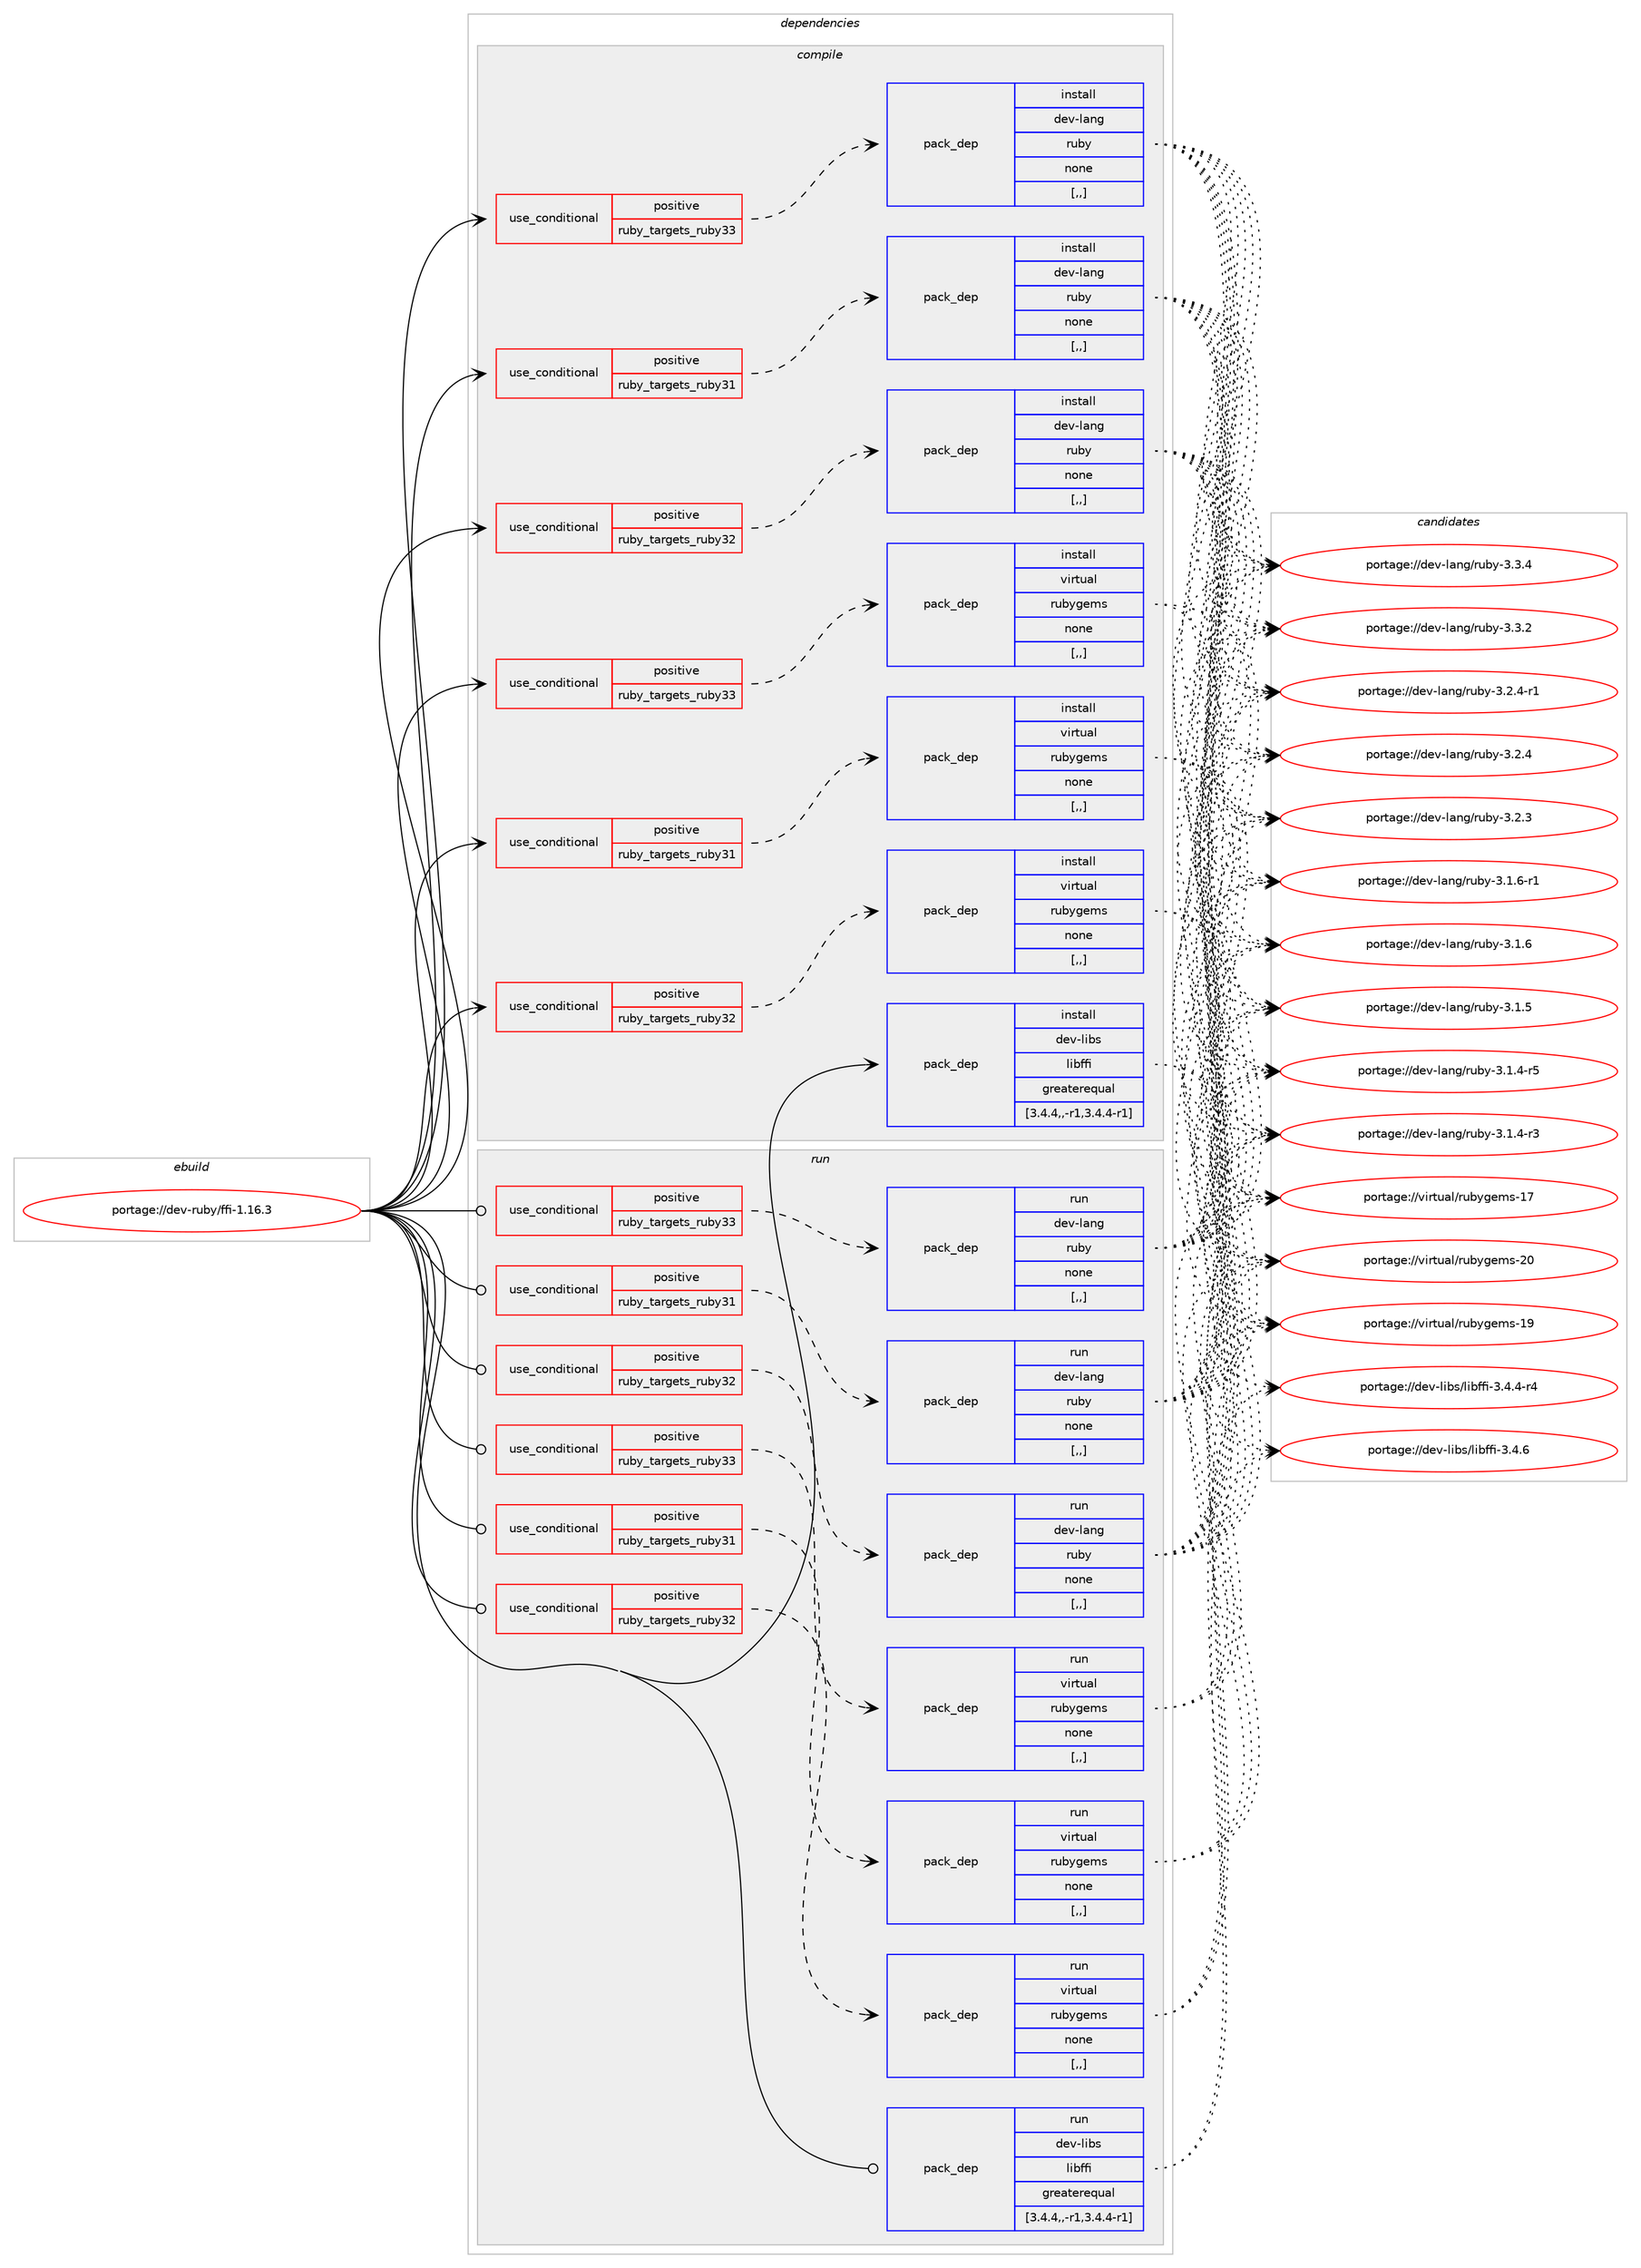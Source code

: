 digraph prolog {

# *************
# Graph options
# *************

newrank=true;
concentrate=true;
compound=true;
graph [rankdir=LR,fontname=Helvetica,fontsize=10,ranksep=1.5];#, ranksep=2.5, nodesep=0.2];
edge  [arrowhead=vee];
node  [fontname=Helvetica,fontsize=10];

# **********
# The ebuild
# **********

subgraph cluster_leftcol {
color=gray;
label=<<i>ebuild</i>>;
id [label="portage://dev-ruby/ffi-1.16.3", color=red, width=4, href="../dev-ruby/ffi-1.16.3.svg"];
}

# ****************
# The dependencies
# ****************

subgraph cluster_midcol {
color=gray;
label=<<i>dependencies</i>>;
subgraph cluster_compile {
fillcolor="#eeeeee";
style=filled;
label=<<i>compile</i>>;
subgraph cond47801 {
dependency183773 [label=<<TABLE BORDER="0" CELLBORDER="1" CELLSPACING="0" CELLPADDING="4"><TR><TD ROWSPAN="3" CELLPADDING="10">use_conditional</TD></TR><TR><TD>positive</TD></TR><TR><TD>ruby_targets_ruby31</TD></TR></TABLE>>, shape=none, color=red];
subgraph pack134640 {
dependency183774 [label=<<TABLE BORDER="0" CELLBORDER="1" CELLSPACING="0" CELLPADDING="4" WIDTH="220"><TR><TD ROWSPAN="6" CELLPADDING="30">pack_dep</TD></TR><TR><TD WIDTH="110">install</TD></TR><TR><TD>dev-lang</TD></TR><TR><TD>ruby</TD></TR><TR><TD>none</TD></TR><TR><TD>[,,]</TD></TR></TABLE>>, shape=none, color=blue];
}
dependency183773:e -> dependency183774:w [weight=20,style="dashed",arrowhead="vee"];
}
id:e -> dependency183773:w [weight=20,style="solid",arrowhead="vee"];
subgraph cond47802 {
dependency183775 [label=<<TABLE BORDER="0" CELLBORDER="1" CELLSPACING="0" CELLPADDING="4"><TR><TD ROWSPAN="3" CELLPADDING="10">use_conditional</TD></TR><TR><TD>positive</TD></TR><TR><TD>ruby_targets_ruby31</TD></TR></TABLE>>, shape=none, color=red];
subgraph pack134641 {
dependency183776 [label=<<TABLE BORDER="0" CELLBORDER="1" CELLSPACING="0" CELLPADDING="4" WIDTH="220"><TR><TD ROWSPAN="6" CELLPADDING="30">pack_dep</TD></TR><TR><TD WIDTH="110">install</TD></TR><TR><TD>virtual</TD></TR><TR><TD>rubygems</TD></TR><TR><TD>none</TD></TR><TR><TD>[,,]</TD></TR></TABLE>>, shape=none, color=blue];
}
dependency183775:e -> dependency183776:w [weight=20,style="dashed",arrowhead="vee"];
}
id:e -> dependency183775:w [weight=20,style="solid",arrowhead="vee"];
subgraph cond47803 {
dependency183777 [label=<<TABLE BORDER="0" CELLBORDER="1" CELLSPACING="0" CELLPADDING="4"><TR><TD ROWSPAN="3" CELLPADDING="10">use_conditional</TD></TR><TR><TD>positive</TD></TR><TR><TD>ruby_targets_ruby32</TD></TR></TABLE>>, shape=none, color=red];
subgraph pack134642 {
dependency183778 [label=<<TABLE BORDER="0" CELLBORDER="1" CELLSPACING="0" CELLPADDING="4" WIDTH="220"><TR><TD ROWSPAN="6" CELLPADDING="30">pack_dep</TD></TR><TR><TD WIDTH="110">install</TD></TR><TR><TD>dev-lang</TD></TR><TR><TD>ruby</TD></TR><TR><TD>none</TD></TR><TR><TD>[,,]</TD></TR></TABLE>>, shape=none, color=blue];
}
dependency183777:e -> dependency183778:w [weight=20,style="dashed",arrowhead="vee"];
}
id:e -> dependency183777:w [weight=20,style="solid",arrowhead="vee"];
subgraph cond47804 {
dependency183779 [label=<<TABLE BORDER="0" CELLBORDER="1" CELLSPACING="0" CELLPADDING="4"><TR><TD ROWSPAN="3" CELLPADDING="10">use_conditional</TD></TR><TR><TD>positive</TD></TR><TR><TD>ruby_targets_ruby32</TD></TR></TABLE>>, shape=none, color=red];
subgraph pack134643 {
dependency183780 [label=<<TABLE BORDER="0" CELLBORDER="1" CELLSPACING="0" CELLPADDING="4" WIDTH="220"><TR><TD ROWSPAN="6" CELLPADDING="30">pack_dep</TD></TR><TR><TD WIDTH="110">install</TD></TR><TR><TD>virtual</TD></TR><TR><TD>rubygems</TD></TR><TR><TD>none</TD></TR><TR><TD>[,,]</TD></TR></TABLE>>, shape=none, color=blue];
}
dependency183779:e -> dependency183780:w [weight=20,style="dashed",arrowhead="vee"];
}
id:e -> dependency183779:w [weight=20,style="solid",arrowhead="vee"];
subgraph cond47805 {
dependency183781 [label=<<TABLE BORDER="0" CELLBORDER="1" CELLSPACING="0" CELLPADDING="4"><TR><TD ROWSPAN="3" CELLPADDING="10">use_conditional</TD></TR><TR><TD>positive</TD></TR><TR><TD>ruby_targets_ruby33</TD></TR></TABLE>>, shape=none, color=red];
subgraph pack134644 {
dependency183782 [label=<<TABLE BORDER="0" CELLBORDER="1" CELLSPACING="0" CELLPADDING="4" WIDTH="220"><TR><TD ROWSPAN="6" CELLPADDING="30">pack_dep</TD></TR><TR><TD WIDTH="110">install</TD></TR><TR><TD>dev-lang</TD></TR><TR><TD>ruby</TD></TR><TR><TD>none</TD></TR><TR><TD>[,,]</TD></TR></TABLE>>, shape=none, color=blue];
}
dependency183781:e -> dependency183782:w [weight=20,style="dashed",arrowhead="vee"];
}
id:e -> dependency183781:w [weight=20,style="solid",arrowhead="vee"];
subgraph cond47806 {
dependency183783 [label=<<TABLE BORDER="0" CELLBORDER="1" CELLSPACING="0" CELLPADDING="4"><TR><TD ROWSPAN="3" CELLPADDING="10">use_conditional</TD></TR><TR><TD>positive</TD></TR><TR><TD>ruby_targets_ruby33</TD></TR></TABLE>>, shape=none, color=red];
subgraph pack134645 {
dependency183784 [label=<<TABLE BORDER="0" CELLBORDER="1" CELLSPACING="0" CELLPADDING="4" WIDTH="220"><TR><TD ROWSPAN="6" CELLPADDING="30">pack_dep</TD></TR><TR><TD WIDTH="110">install</TD></TR><TR><TD>virtual</TD></TR><TR><TD>rubygems</TD></TR><TR><TD>none</TD></TR><TR><TD>[,,]</TD></TR></TABLE>>, shape=none, color=blue];
}
dependency183783:e -> dependency183784:w [weight=20,style="dashed",arrowhead="vee"];
}
id:e -> dependency183783:w [weight=20,style="solid",arrowhead="vee"];
subgraph pack134646 {
dependency183785 [label=<<TABLE BORDER="0" CELLBORDER="1" CELLSPACING="0" CELLPADDING="4" WIDTH="220"><TR><TD ROWSPAN="6" CELLPADDING="30">pack_dep</TD></TR><TR><TD WIDTH="110">install</TD></TR><TR><TD>dev-libs</TD></TR><TR><TD>libffi</TD></TR><TR><TD>greaterequal</TD></TR><TR><TD>[3.4.4,,-r1,3.4.4-r1]</TD></TR></TABLE>>, shape=none, color=blue];
}
id:e -> dependency183785:w [weight=20,style="solid",arrowhead="vee"];
}
subgraph cluster_compileandrun {
fillcolor="#eeeeee";
style=filled;
label=<<i>compile and run</i>>;
}
subgraph cluster_run {
fillcolor="#eeeeee";
style=filled;
label=<<i>run</i>>;
subgraph cond47807 {
dependency183786 [label=<<TABLE BORDER="0" CELLBORDER="1" CELLSPACING="0" CELLPADDING="4"><TR><TD ROWSPAN="3" CELLPADDING="10">use_conditional</TD></TR><TR><TD>positive</TD></TR><TR><TD>ruby_targets_ruby31</TD></TR></TABLE>>, shape=none, color=red];
subgraph pack134647 {
dependency183787 [label=<<TABLE BORDER="0" CELLBORDER="1" CELLSPACING="0" CELLPADDING="4" WIDTH="220"><TR><TD ROWSPAN="6" CELLPADDING="30">pack_dep</TD></TR><TR><TD WIDTH="110">run</TD></TR><TR><TD>dev-lang</TD></TR><TR><TD>ruby</TD></TR><TR><TD>none</TD></TR><TR><TD>[,,]</TD></TR></TABLE>>, shape=none, color=blue];
}
dependency183786:e -> dependency183787:w [weight=20,style="dashed",arrowhead="vee"];
}
id:e -> dependency183786:w [weight=20,style="solid",arrowhead="odot"];
subgraph cond47808 {
dependency183788 [label=<<TABLE BORDER="0" CELLBORDER="1" CELLSPACING="0" CELLPADDING="4"><TR><TD ROWSPAN="3" CELLPADDING="10">use_conditional</TD></TR><TR><TD>positive</TD></TR><TR><TD>ruby_targets_ruby31</TD></TR></TABLE>>, shape=none, color=red];
subgraph pack134648 {
dependency183789 [label=<<TABLE BORDER="0" CELLBORDER="1" CELLSPACING="0" CELLPADDING="4" WIDTH="220"><TR><TD ROWSPAN="6" CELLPADDING="30">pack_dep</TD></TR><TR><TD WIDTH="110">run</TD></TR><TR><TD>virtual</TD></TR><TR><TD>rubygems</TD></TR><TR><TD>none</TD></TR><TR><TD>[,,]</TD></TR></TABLE>>, shape=none, color=blue];
}
dependency183788:e -> dependency183789:w [weight=20,style="dashed",arrowhead="vee"];
}
id:e -> dependency183788:w [weight=20,style="solid",arrowhead="odot"];
subgraph cond47809 {
dependency183790 [label=<<TABLE BORDER="0" CELLBORDER="1" CELLSPACING="0" CELLPADDING="4"><TR><TD ROWSPAN="3" CELLPADDING="10">use_conditional</TD></TR><TR><TD>positive</TD></TR><TR><TD>ruby_targets_ruby32</TD></TR></TABLE>>, shape=none, color=red];
subgraph pack134649 {
dependency183791 [label=<<TABLE BORDER="0" CELLBORDER="1" CELLSPACING="0" CELLPADDING="4" WIDTH="220"><TR><TD ROWSPAN="6" CELLPADDING="30">pack_dep</TD></TR><TR><TD WIDTH="110">run</TD></TR><TR><TD>dev-lang</TD></TR><TR><TD>ruby</TD></TR><TR><TD>none</TD></TR><TR><TD>[,,]</TD></TR></TABLE>>, shape=none, color=blue];
}
dependency183790:e -> dependency183791:w [weight=20,style="dashed",arrowhead="vee"];
}
id:e -> dependency183790:w [weight=20,style="solid",arrowhead="odot"];
subgraph cond47810 {
dependency183792 [label=<<TABLE BORDER="0" CELLBORDER="1" CELLSPACING="0" CELLPADDING="4"><TR><TD ROWSPAN="3" CELLPADDING="10">use_conditional</TD></TR><TR><TD>positive</TD></TR><TR><TD>ruby_targets_ruby32</TD></TR></TABLE>>, shape=none, color=red];
subgraph pack134650 {
dependency183793 [label=<<TABLE BORDER="0" CELLBORDER="1" CELLSPACING="0" CELLPADDING="4" WIDTH="220"><TR><TD ROWSPAN="6" CELLPADDING="30">pack_dep</TD></TR><TR><TD WIDTH="110">run</TD></TR><TR><TD>virtual</TD></TR><TR><TD>rubygems</TD></TR><TR><TD>none</TD></TR><TR><TD>[,,]</TD></TR></TABLE>>, shape=none, color=blue];
}
dependency183792:e -> dependency183793:w [weight=20,style="dashed",arrowhead="vee"];
}
id:e -> dependency183792:w [weight=20,style="solid",arrowhead="odot"];
subgraph cond47811 {
dependency183794 [label=<<TABLE BORDER="0" CELLBORDER="1" CELLSPACING="0" CELLPADDING="4"><TR><TD ROWSPAN="3" CELLPADDING="10">use_conditional</TD></TR><TR><TD>positive</TD></TR><TR><TD>ruby_targets_ruby33</TD></TR></TABLE>>, shape=none, color=red];
subgraph pack134651 {
dependency183795 [label=<<TABLE BORDER="0" CELLBORDER="1" CELLSPACING="0" CELLPADDING="4" WIDTH="220"><TR><TD ROWSPAN="6" CELLPADDING="30">pack_dep</TD></TR><TR><TD WIDTH="110">run</TD></TR><TR><TD>dev-lang</TD></TR><TR><TD>ruby</TD></TR><TR><TD>none</TD></TR><TR><TD>[,,]</TD></TR></TABLE>>, shape=none, color=blue];
}
dependency183794:e -> dependency183795:w [weight=20,style="dashed",arrowhead="vee"];
}
id:e -> dependency183794:w [weight=20,style="solid",arrowhead="odot"];
subgraph cond47812 {
dependency183796 [label=<<TABLE BORDER="0" CELLBORDER="1" CELLSPACING="0" CELLPADDING="4"><TR><TD ROWSPAN="3" CELLPADDING="10">use_conditional</TD></TR><TR><TD>positive</TD></TR><TR><TD>ruby_targets_ruby33</TD></TR></TABLE>>, shape=none, color=red];
subgraph pack134652 {
dependency183797 [label=<<TABLE BORDER="0" CELLBORDER="1" CELLSPACING="0" CELLPADDING="4" WIDTH="220"><TR><TD ROWSPAN="6" CELLPADDING="30">pack_dep</TD></TR><TR><TD WIDTH="110">run</TD></TR><TR><TD>virtual</TD></TR><TR><TD>rubygems</TD></TR><TR><TD>none</TD></TR><TR><TD>[,,]</TD></TR></TABLE>>, shape=none, color=blue];
}
dependency183796:e -> dependency183797:w [weight=20,style="dashed",arrowhead="vee"];
}
id:e -> dependency183796:w [weight=20,style="solid",arrowhead="odot"];
subgraph pack134653 {
dependency183798 [label=<<TABLE BORDER="0" CELLBORDER="1" CELLSPACING="0" CELLPADDING="4" WIDTH="220"><TR><TD ROWSPAN="6" CELLPADDING="30">pack_dep</TD></TR><TR><TD WIDTH="110">run</TD></TR><TR><TD>dev-libs</TD></TR><TR><TD>libffi</TD></TR><TR><TD>greaterequal</TD></TR><TR><TD>[3.4.4,,-r1,3.4.4-r1]</TD></TR></TABLE>>, shape=none, color=blue];
}
id:e -> dependency183798:w [weight=20,style="solid",arrowhead="odot"];
}
}

# **************
# The candidates
# **************

subgraph cluster_choices {
rank=same;
color=gray;
label=<<i>candidates</i>>;

subgraph choice134640 {
color=black;
nodesep=1;
choice10010111845108971101034711411798121455146514652 [label="portage://dev-lang/ruby-3.3.4", color=red, width=4,href="../dev-lang/ruby-3.3.4.svg"];
choice10010111845108971101034711411798121455146514650 [label="portage://dev-lang/ruby-3.3.2", color=red, width=4,href="../dev-lang/ruby-3.3.2.svg"];
choice100101118451089711010347114117981214551465046524511449 [label="portage://dev-lang/ruby-3.2.4-r1", color=red, width=4,href="../dev-lang/ruby-3.2.4-r1.svg"];
choice10010111845108971101034711411798121455146504652 [label="portage://dev-lang/ruby-3.2.4", color=red, width=4,href="../dev-lang/ruby-3.2.4.svg"];
choice10010111845108971101034711411798121455146504651 [label="portage://dev-lang/ruby-3.2.3", color=red, width=4,href="../dev-lang/ruby-3.2.3.svg"];
choice100101118451089711010347114117981214551464946544511449 [label="portage://dev-lang/ruby-3.1.6-r1", color=red, width=4,href="../dev-lang/ruby-3.1.6-r1.svg"];
choice10010111845108971101034711411798121455146494654 [label="portage://dev-lang/ruby-3.1.6", color=red, width=4,href="../dev-lang/ruby-3.1.6.svg"];
choice10010111845108971101034711411798121455146494653 [label="portage://dev-lang/ruby-3.1.5", color=red, width=4,href="../dev-lang/ruby-3.1.5.svg"];
choice100101118451089711010347114117981214551464946524511453 [label="portage://dev-lang/ruby-3.1.4-r5", color=red, width=4,href="../dev-lang/ruby-3.1.4-r5.svg"];
choice100101118451089711010347114117981214551464946524511451 [label="portage://dev-lang/ruby-3.1.4-r3", color=red, width=4,href="../dev-lang/ruby-3.1.4-r3.svg"];
dependency183774:e -> choice10010111845108971101034711411798121455146514652:w [style=dotted,weight="100"];
dependency183774:e -> choice10010111845108971101034711411798121455146514650:w [style=dotted,weight="100"];
dependency183774:e -> choice100101118451089711010347114117981214551465046524511449:w [style=dotted,weight="100"];
dependency183774:e -> choice10010111845108971101034711411798121455146504652:w [style=dotted,weight="100"];
dependency183774:e -> choice10010111845108971101034711411798121455146504651:w [style=dotted,weight="100"];
dependency183774:e -> choice100101118451089711010347114117981214551464946544511449:w [style=dotted,weight="100"];
dependency183774:e -> choice10010111845108971101034711411798121455146494654:w [style=dotted,weight="100"];
dependency183774:e -> choice10010111845108971101034711411798121455146494653:w [style=dotted,weight="100"];
dependency183774:e -> choice100101118451089711010347114117981214551464946524511453:w [style=dotted,weight="100"];
dependency183774:e -> choice100101118451089711010347114117981214551464946524511451:w [style=dotted,weight="100"];
}
subgraph choice134641 {
color=black;
nodesep=1;
choice118105114116117971084711411798121103101109115455048 [label="portage://virtual/rubygems-20", color=red, width=4,href="../virtual/rubygems-20.svg"];
choice118105114116117971084711411798121103101109115454957 [label="portage://virtual/rubygems-19", color=red, width=4,href="../virtual/rubygems-19.svg"];
choice118105114116117971084711411798121103101109115454955 [label="portage://virtual/rubygems-17", color=red, width=4,href="../virtual/rubygems-17.svg"];
dependency183776:e -> choice118105114116117971084711411798121103101109115455048:w [style=dotted,weight="100"];
dependency183776:e -> choice118105114116117971084711411798121103101109115454957:w [style=dotted,weight="100"];
dependency183776:e -> choice118105114116117971084711411798121103101109115454955:w [style=dotted,weight="100"];
}
subgraph choice134642 {
color=black;
nodesep=1;
choice10010111845108971101034711411798121455146514652 [label="portage://dev-lang/ruby-3.3.4", color=red, width=4,href="../dev-lang/ruby-3.3.4.svg"];
choice10010111845108971101034711411798121455146514650 [label="portage://dev-lang/ruby-3.3.2", color=red, width=4,href="../dev-lang/ruby-3.3.2.svg"];
choice100101118451089711010347114117981214551465046524511449 [label="portage://dev-lang/ruby-3.2.4-r1", color=red, width=4,href="../dev-lang/ruby-3.2.4-r1.svg"];
choice10010111845108971101034711411798121455146504652 [label="portage://dev-lang/ruby-3.2.4", color=red, width=4,href="../dev-lang/ruby-3.2.4.svg"];
choice10010111845108971101034711411798121455146504651 [label="portage://dev-lang/ruby-3.2.3", color=red, width=4,href="../dev-lang/ruby-3.2.3.svg"];
choice100101118451089711010347114117981214551464946544511449 [label="portage://dev-lang/ruby-3.1.6-r1", color=red, width=4,href="../dev-lang/ruby-3.1.6-r1.svg"];
choice10010111845108971101034711411798121455146494654 [label="portage://dev-lang/ruby-3.1.6", color=red, width=4,href="../dev-lang/ruby-3.1.6.svg"];
choice10010111845108971101034711411798121455146494653 [label="portage://dev-lang/ruby-3.1.5", color=red, width=4,href="../dev-lang/ruby-3.1.5.svg"];
choice100101118451089711010347114117981214551464946524511453 [label="portage://dev-lang/ruby-3.1.4-r5", color=red, width=4,href="../dev-lang/ruby-3.1.4-r5.svg"];
choice100101118451089711010347114117981214551464946524511451 [label="portage://dev-lang/ruby-3.1.4-r3", color=red, width=4,href="../dev-lang/ruby-3.1.4-r3.svg"];
dependency183778:e -> choice10010111845108971101034711411798121455146514652:w [style=dotted,weight="100"];
dependency183778:e -> choice10010111845108971101034711411798121455146514650:w [style=dotted,weight="100"];
dependency183778:e -> choice100101118451089711010347114117981214551465046524511449:w [style=dotted,weight="100"];
dependency183778:e -> choice10010111845108971101034711411798121455146504652:w [style=dotted,weight="100"];
dependency183778:e -> choice10010111845108971101034711411798121455146504651:w [style=dotted,weight="100"];
dependency183778:e -> choice100101118451089711010347114117981214551464946544511449:w [style=dotted,weight="100"];
dependency183778:e -> choice10010111845108971101034711411798121455146494654:w [style=dotted,weight="100"];
dependency183778:e -> choice10010111845108971101034711411798121455146494653:w [style=dotted,weight="100"];
dependency183778:e -> choice100101118451089711010347114117981214551464946524511453:w [style=dotted,weight="100"];
dependency183778:e -> choice100101118451089711010347114117981214551464946524511451:w [style=dotted,weight="100"];
}
subgraph choice134643 {
color=black;
nodesep=1;
choice118105114116117971084711411798121103101109115455048 [label="portage://virtual/rubygems-20", color=red, width=4,href="../virtual/rubygems-20.svg"];
choice118105114116117971084711411798121103101109115454957 [label="portage://virtual/rubygems-19", color=red, width=4,href="../virtual/rubygems-19.svg"];
choice118105114116117971084711411798121103101109115454955 [label="portage://virtual/rubygems-17", color=red, width=4,href="../virtual/rubygems-17.svg"];
dependency183780:e -> choice118105114116117971084711411798121103101109115455048:w [style=dotted,weight="100"];
dependency183780:e -> choice118105114116117971084711411798121103101109115454957:w [style=dotted,weight="100"];
dependency183780:e -> choice118105114116117971084711411798121103101109115454955:w [style=dotted,weight="100"];
}
subgraph choice134644 {
color=black;
nodesep=1;
choice10010111845108971101034711411798121455146514652 [label="portage://dev-lang/ruby-3.3.4", color=red, width=4,href="../dev-lang/ruby-3.3.4.svg"];
choice10010111845108971101034711411798121455146514650 [label="portage://dev-lang/ruby-3.3.2", color=red, width=4,href="../dev-lang/ruby-3.3.2.svg"];
choice100101118451089711010347114117981214551465046524511449 [label="portage://dev-lang/ruby-3.2.4-r1", color=red, width=4,href="../dev-lang/ruby-3.2.4-r1.svg"];
choice10010111845108971101034711411798121455146504652 [label="portage://dev-lang/ruby-3.2.4", color=red, width=4,href="../dev-lang/ruby-3.2.4.svg"];
choice10010111845108971101034711411798121455146504651 [label="portage://dev-lang/ruby-3.2.3", color=red, width=4,href="../dev-lang/ruby-3.2.3.svg"];
choice100101118451089711010347114117981214551464946544511449 [label="portage://dev-lang/ruby-3.1.6-r1", color=red, width=4,href="../dev-lang/ruby-3.1.6-r1.svg"];
choice10010111845108971101034711411798121455146494654 [label="portage://dev-lang/ruby-3.1.6", color=red, width=4,href="../dev-lang/ruby-3.1.6.svg"];
choice10010111845108971101034711411798121455146494653 [label="portage://dev-lang/ruby-3.1.5", color=red, width=4,href="../dev-lang/ruby-3.1.5.svg"];
choice100101118451089711010347114117981214551464946524511453 [label="portage://dev-lang/ruby-3.1.4-r5", color=red, width=4,href="../dev-lang/ruby-3.1.4-r5.svg"];
choice100101118451089711010347114117981214551464946524511451 [label="portage://dev-lang/ruby-3.1.4-r3", color=red, width=4,href="../dev-lang/ruby-3.1.4-r3.svg"];
dependency183782:e -> choice10010111845108971101034711411798121455146514652:w [style=dotted,weight="100"];
dependency183782:e -> choice10010111845108971101034711411798121455146514650:w [style=dotted,weight="100"];
dependency183782:e -> choice100101118451089711010347114117981214551465046524511449:w [style=dotted,weight="100"];
dependency183782:e -> choice10010111845108971101034711411798121455146504652:w [style=dotted,weight="100"];
dependency183782:e -> choice10010111845108971101034711411798121455146504651:w [style=dotted,weight="100"];
dependency183782:e -> choice100101118451089711010347114117981214551464946544511449:w [style=dotted,weight="100"];
dependency183782:e -> choice10010111845108971101034711411798121455146494654:w [style=dotted,weight="100"];
dependency183782:e -> choice10010111845108971101034711411798121455146494653:w [style=dotted,weight="100"];
dependency183782:e -> choice100101118451089711010347114117981214551464946524511453:w [style=dotted,weight="100"];
dependency183782:e -> choice100101118451089711010347114117981214551464946524511451:w [style=dotted,weight="100"];
}
subgraph choice134645 {
color=black;
nodesep=1;
choice118105114116117971084711411798121103101109115455048 [label="portage://virtual/rubygems-20", color=red, width=4,href="../virtual/rubygems-20.svg"];
choice118105114116117971084711411798121103101109115454957 [label="portage://virtual/rubygems-19", color=red, width=4,href="../virtual/rubygems-19.svg"];
choice118105114116117971084711411798121103101109115454955 [label="portage://virtual/rubygems-17", color=red, width=4,href="../virtual/rubygems-17.svg"];
dependency183784:e -> choice118105114116117971084711411798121103101109115455048:w [style=dotted,weight="100"];
dependency183784:e -> choice118105114116117971084711411798121103101109115454957:w [style=dotted,weight="100"];
dependency183784:e -> choice118105114116117971084711411798121103101109115454955:w [style=dotted,weight="100"];
}
subgraph choice134646 {
color=black;
nodesep=1;
choice10010111845108105981154710810598102102105455146524654 [label="portage://dev-libs/libffi-3.4.6", color=red, width=4,href="../dev-libs/libffi-3.4.6.svg"];
choice100101118451081059811547108105981021021054551465246524511452 [label="portage://dev-libs/libffi-3.4.4-r4", color=red, width=4,href="../dev-libs/libffi-3.4.4-r4.svg"];
dependency183785:e -> choice10010111845108105981154710810598102102105455146524654:w [style=dotted,weight="100"];
dependency183785:e -> choice100101118451081059811547108105981021021054551465246524511452:w [style=dotted,weight="100"];
}
subgraph choice134647 {
color=black;
nodesep=1;
choice10010111845108971101034711411798121455146514652 [label="portage://dev-lang/ruby-3.3.4", color=red, width=4,href="../dev-lang/ruby-3.3.4.svg"];
choice10010111845108971101034711411798121455146514650 [label="portage://dev-lang/ruby-3.3.2", color=red, width=4,href="../dev-lang/ruby-3.3.2.svg"];
choice100101118451089711010347114117981214551465046524511449 [label="portage://dev-lang/ruby-3.2.4-r1", color=red, width=4,href="../dev-lang/ruby-3.2.4-r1.svg"];
choice10010111845108971101034711411798121455146504652 [label="portage://dev-lang/ruby-3.2.4", color=red, width=4,href="../dev-lang/ruby-3.2.4.svg"];
choice10010111845108971101034711411798121455146504651 [label="portage://dev-lang/ruby-3.2.3", color=red, width=4,href="../dev-lang/ruby-3.2.3.svg"];
choice100101118451089711010347114117981214551464946544511449 [label="portage://dev-lang/ruby-3.1.6-r1", color=red, width=4,href="../dev-lang/ruby-3.1.6-r1.svg"];
choice10010111845108971101034711411798121455146494654 [label="portage://dev-lang/ruby-3.1.6", color=red, width=4,href="../dev-lang/ruby-3.1.6.svg"];
choice10010111845108971101034711411798121455146494653 [label="portage://dev-lang/ruby-3.1.5", color=red, width=4,href="../dev-lang/ruby-3.1.5.svg"];
choice100101118451089711010347114117981214551464946524511453 [label="portage://dev-lang/ruby-3.1.4-r5", color=red, width=4,href="../dev-lang/ruby-3.1.4-r5.svg"];
choice100101118451089711010347114117981214551464946524511451 [label="portage://dev-lang/ruby-3.1.4-r3", color=red, width=4,href="../dev-lang/ruby-3.1.4-r3.svg"];
dependency183787:e -> choice10010111845108971101034711411798121455146514652:w [style=dotted,weight="100"];
dependency183787:e -> choice10010111845108971101034711411798121455146514650:w [style=dotted,weight="100"];
dependency183787:e -> choice100101118451089711010347114117981214551465046524511449:w [style=dotted,weight="100"];
dependency183787:e -> choice10010111845108971101034711411798121455146504652:w [style=dotted,weight="100"];
dependency183787:e -> choice10010111845108971101034711411798121455146504651:w [style=dotted,weight="100"];
dependency183787:e -> choice100101118451089711010347114117981214551464946544511449:w [style=dotted,weight="100"];
dependency183787:e -> choice10010111845108971101034711411798121455146494654:w [style=dotted,weight="100"];
dependency183787:e -> choice10010111845108971101034711411798121455146494653:w [style=dotted,weight="100"];
dependency183787:e -> choice100101118451089711010347114117981214551464946524511453:w [style=dotted,weight="100"];
dependency183787:e -> choice100101118451089711010347114117981214551464946524511451:w [style=dotted,weight="100"];
}
subgraph choice134648 {
color=black;
nodesep=1;
choice118105114116117971084711411798121103101109115455048 [label="portage://virtual/rubygems-20", color=red, width=4,href="../virtual/rubygems-20.svg"];
choice118105114116117971084711411798121103101109115454957 [label="portage://virtual/rubygems-19", color=red, width=4,href="../virtual/rubygems-19.svg"];
choice118105114116117971084711411798121103101109115454955 [label="portage://virtual/rubygems-17", color=red, width=4,href="../virtual/rubygems-17.svg"];
dependency183789:e -> choice118105114116117971084711411798121103101109115455048:w [style=dotted,weight="100"];
dependency183789:e -> choice118105114116117971084711411798121103101109115454957:w [style=dotted,weight="100"];
dependency183789:e -> choice118105114116117971084711411798121103101109115454955:w [style=dotted,weight="100"];
}
subgraph choice134649 {
color=black;
nodesep=1;
choice10010111845108971101034711411798121455146514652 [label="portage://dev-lang/ruby-3.3.4", color=red, width=4,href="../dev-lang/ruby-3.3.4.svg"];
choice10010111845108971101034711411798121455146514650 [label="portage://dev-lang/ruby-3.3.2", color=red, width=4,href="../dev-lang/ruby-3.3.2.svg"];
choice100101118451089711010347114117981214551465046524511449 [label="portage://dev-lang/ruby-3.2.4-r1", color=red, width=4,href="../dev-lang/ruby-3.2.4-r1.svg"];
choice10010111845108971101034711411798121455146504652 [label="portage://dev-lang/ruby-3.2.4", color=red, width=4,href="../dev-lang/ruby-3.2.4.svg"];
choice10010111845108971101034711411798121455146504651 [label="portage://dev-lang/ruby-3.2.3", color=red, width=4,href="../dev-lang/ruby-3.2.3.svg"];
choice100101118451089711010347114117981214551464946544511449 [label="portage://dev-lang/ruby-3.1.6-r1", color=red, width=4,href="../dev-lang/ruby-3.1.6-r1.svg"];
choice10010111845108971101034711411798121455146494654 [label="portage://dev-lang/ruby-3.1.6", color=red, width=4,href="../dev-lang/ruby-3.1.6.svg"];
choice10010111845108971101034711411798121455146494653 [label="portage://dev-lang/ruby-3.1.5", color=red, width=4,href="../dev-lang/ruby-3.1.5.svg"];
choice100101118451089711010347114117981214551464946524511453 [label="portage://dev-lang/ruby-3.1.4-r5", color=red, width=4,href="../dev-lang/ruby-3.1.4-r5.svg"];
choice100101118451089711010347114117981214551464946524511451 [label="portage://dev-lang/ruby-3.1.4-r3", color=red, width=4,href="../dev-lang/ruby-3.1.4-r3.svg"];
dependency183791:e -> choice10010111845108971101034711411798121455146514652:w [style=dotted,weight="100"];
dependency183791:e -> choice10010111845108971101034711411798121455146514650:w [style=dotted,weight="100"];
dependency183791:e -> choice100101118451089711010347114117981214551465046524511449:w [style=dotted,weight="100"];
dependency183791:e -> choice10010111845108971101034711411798121455146504652:w [style=dotted,weight="100"];
dependency183791:e -> choice10010111845108971101034711411798121455146504651:w [style=dotted,weight="100"];
dependency183791:e -> choice100101118451089711010347114117981214551464946544511449:w [style=dotted,weight="100"];
dependency183791:e -> choice10010111845108971101034711411798121455146494654:w [style=dotted,weight="100"];
dependency183791:e -> choice10010111845108971101034711411798121455146494653:w [style=dotted,weight="100"];
dependency183791:e -> choice100101118451089711010347114117981214551464946524511453:w [style=dotted,weight="100"];
dependency183791:e -> choice100101118451089711010347114117981214551464946524511451:w [style=dotted,weight="100"];
}
subgraph choice134650 {
color=black;
nodesep=1;
choice118105114116117971084711411798121103101109115455048 [label="portage://virtual/rubygems-20", color=red, width=4,href="../virtual/rubygems-20.svg"];
choice118105114116117971084711411798121103101109115454957 [label="portage://virtual/rubygems-19", color=red, width=4,href="../virtual/rubygems-19.svg"];
choice118105114116117971084711411798121103101109115454955 [label="portage://virtual/rubygems-17", color=red, width=4,href="../virtual/rubygems-17.svg"];
dependency183793:e -> choice118105114116117971084711411798121103101109115455048:w [style=dotted,weight="100"];
dependency183793:e -> choice118105114116117971084711411798121103101109115454957:w [style=dotted,weight="100"];
dependency183793:e -> choice118105114116117971084711411798121103101109115454955:w [style=dotted,weight="100"];
}
subgraph choice134651 {
color=black;
nodesep=1;
choice10010111845108971101034711411798121455146514652 [label="portage://dev-lang/ruby-3.3.4", color=red, width=4,href="../dev-lang/ruby-3.3.4.svg"];
choice10010111845108971101034711411798121455146514650 [label="portage://dev-lang/ruby-3.3.2", color=red, width=4,href="../dev-lang/ruby-3.3.2.svg"];
choice100101118451089711010347114117981214551465046524511449 [label="portage://dev-lang/ruby-3.2.4-r1", color=red, width=4,href="../dev-lang/ruby-3.2.4-r1.svg"];
choice10010111845108971101034711411798121455146504652 [label="portage://dev-lang/ruby-3.2.4", color=red, width=4,href="../dev-lang/ruby-3.2.4.svg"];
choice10010111845108971101034711411798121455146504651 [label="portage://dev-lang/ruby-3.2.3", color=red, width=4,href="../dev-lang/ruby-3.2.3.svg"];
choice100101118451089711010347114117981214551464946544511449 [label="portage://dev-lang/ruby-3.1.6-r1", color=red, width=4,href="../dev-lang/ruby-3.1.6-r1.svg"];
choice10010111845108971101034711411798121455146494654 [label="portage://dev-lang/ruby-3.1.6", color=red, width=4,href="../dev-lang/ruby-3.1.6.svg"];
choice10010111845108971101034711411798121455146494653 [label="portage://dev-lang/ruby-3.1.5", color=red, width=4,href="../dev-lang/ruby-3.1.5.svg"];
choice100101118451089711010347114117981214551464946524511453 [label="portage://dev-lang/ruby-3.1.4-r5", color=red, width=4,href="../dev-lang/ruby-3.1.4-r5.svg"];
choice100101118451089711010347114117981214551464946524511451 [label="portage://dev-lang/ruby-3.1.4-r3", color=red, width=4,href="../dev-lang/ruby-3.1.4-r3.svg"];
dependency183795:e -> choice10010111845108971101034711411798121455146514652:w [style=dotted,weight="100"];
dependency183795:e -> choice10010111845108971101034711411798121455146514650:w [style=dotted,weight="100"];
dependency183795:e -> choice100101118451089711010347114117981214551465046524511449:w [style=dotted,weight="100"];
dependency183795:e -> choice10010111845108971101034711411798121455146504652:w [style=dotted,weight="100"];
dependency183795:e -> choice10010111845108971101034711411798121455146504651:w [style=dotted,weight="100"];
dependency183795:e -> choice100101118451089711010347114117981214551464946544511449:w [style=dotted,weight="100"];
dependency183795:e -> choice10010111845108971101034711411798121455146494654:w [style=dotted,weight="100"];
dependency183795:e -> choice10010111845108971101034711411798121455146494653:w [style=dotted,weight="100"];
dependency183795:e -> choice100101118451089711010347114117981214551464946524511453:w [style=dotted,weight="100"];
dependency183795:e -> choice100101118451089711010347114117981214551464946524511451:w [style=dotted,weight="100"];
}
subgraph choice134652 {
color=black;
nodesep=1;
choice118105114116117971084711411798121103101109115455048 [label="portage://virtual/rubygems-20", color=red, width=4,href="../virtual/rubygems-20.svg"];
choice118105114116117971084711411798121103101109115454957 [label="portage://virtual/rubygems-19", color=red, width=4,href="../virtual/rubygems-19.svg"];
choice118105114116117971084711411798121103101109115454955 [label="portage://virtual/rubygems-17", color=red, width=4,href="../virtual/rubygems-17.svg"];
dependency183797:e -> choice118105114116117971084711411798121103101109115455048:w [style=dotted,weight="100"];
dependency183797:e -> choice118105114116117971084711411798121103101109115454957:w [style=dotted,weight="100"];
dependency183797:e -> choice118105114116117971084711411798121103101109115454955:w [style=dotted,weight="100"];
}
subgraph choice134653 {
color=black;
nodesep=1;
choice10010111845108105981154710810598102102105455146524654 [label="portage://dev-libs/libffi-3.4.6", color=red, width=4,href="../dev-libs/libffi-3.4.6.svg"];
choice100101118451081059811547108105981021021054551465246524511452 [label="portage://dev-libs/libffi-3.4.4-r4", color=red, width=4,href="../dev-libs/libffi-3.4.4-r4.svg"];
dependency183798:e -> choice10010111845108105981154710810598102102105455146524654:w [style=dotted,weight="100"];
dependency183798:e -> choice100101118451081059811547108105981021021054551465246524511452:w [style=dotted,weight="100"];
}
}

}
